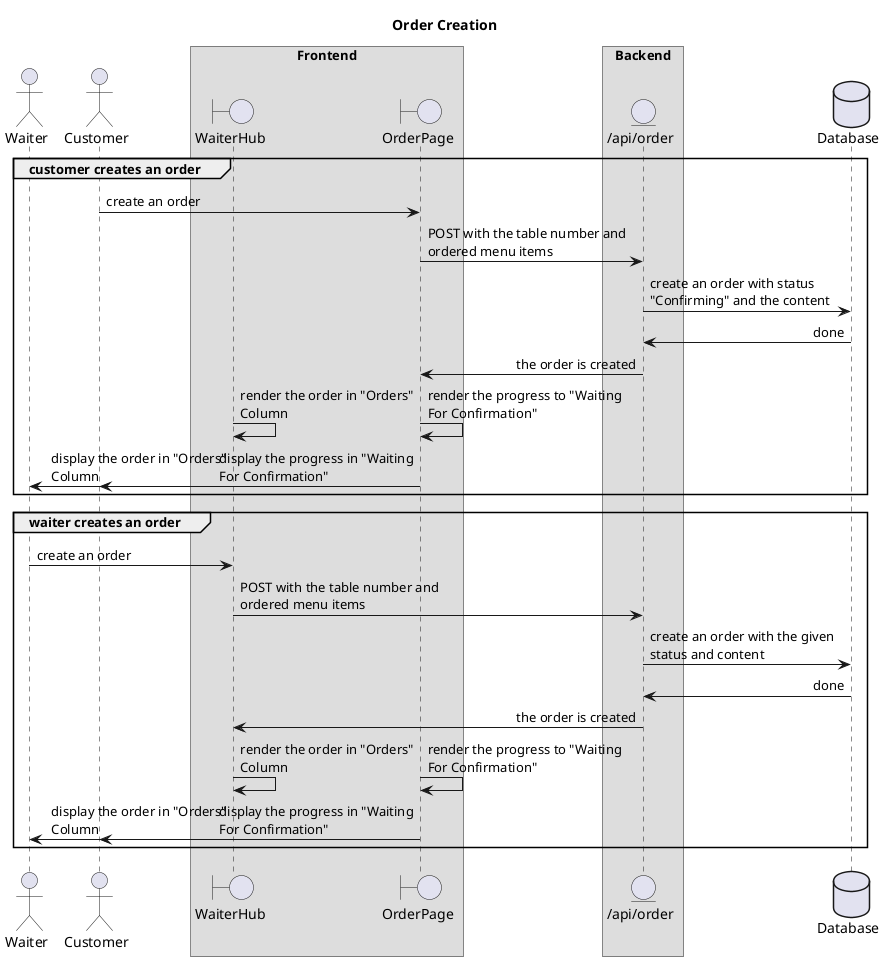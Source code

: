 ' This diagram is written in plantuml with the aid of
' jebbs' [PlantUML](https://marketplace.visualstudio.com/items?itemName=jebbs.plantuml) plugin in VSCode
@startuml
' diagram format
skinparam sequenceArrowThickness 1
skinparam maxmessagesize 200
skinparam BoxPadding 50
skinparam SequenceMessageAlign first
!pragma teoz true

title Order Creation

' actors
actor Waiter
actor Customer
' frontend entities
box Frontend
boundary WaiterHub
boundary OrderPage
end box
' backend entities
box Backend
entity "/api/order" as OrderAPI
end box
' database entities
database Database

group customer creates an order
Customer -> OrderPage: create an order
OrderPage -> OrderAPI: POST with the table number and ordered menu items
OrderAPI -> Database: create an order with status "Confirming" and the content
Database -> OrderAPI: done
OrderAPI -> OrderPage: the order is created
WaiterHub -> WaiterHub: render the order in "Orders" Column
& OrderPage -> OrderPage: render the progress to "Waiting For Confirmation"
WaiterHub -> Waiter: display the order in "Orders" Column
& OrderPage -> Customer: display the progress in "Waiting For Confirmation"
end group
group waiter creates an order
Waiter -> WaiterHub: create an order
WaiterHub -> OrderAPI: POST with the table number and ordered menu items
OrderAPI -> Database: create an order with the given status and content
Database -> OrderAPI: done
OrderAPI -> WaiterHub: the order is created
WaiterHub -> WaiterHub: render the order in "Orders" Column
& OrderPage -> OrderPage: render the progress to "Waiting For Confirmation"
WaiterHub -> Waiter: display the order in "Orders" Column
& OrderPage -> Customer: display the progress in "Waiting For Confirmation"
end group
@enduml